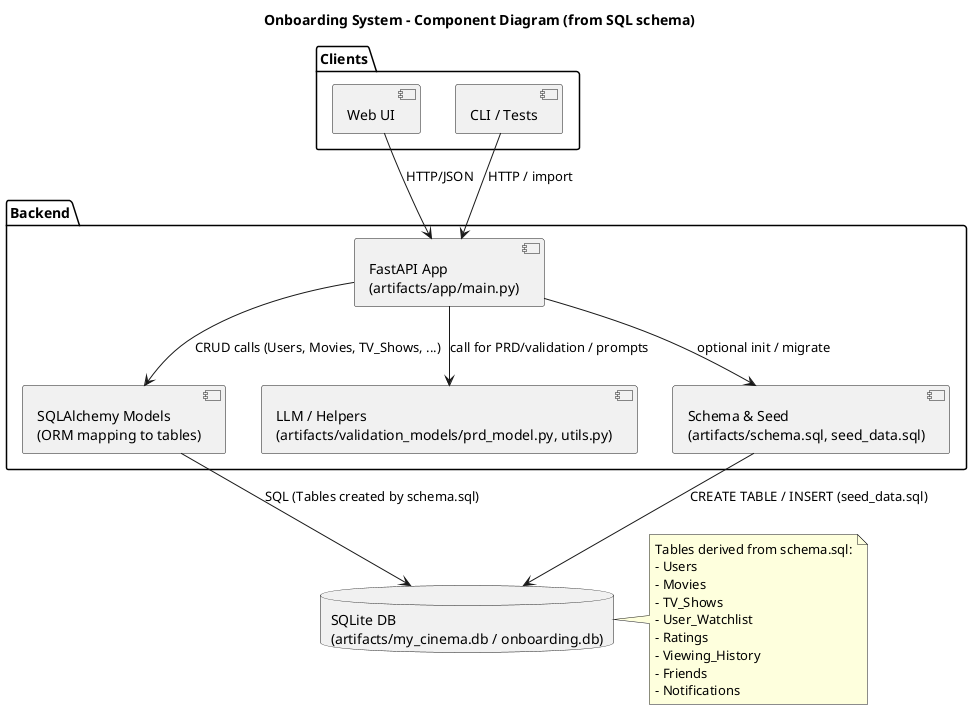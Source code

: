 @startuml
title Onboarding System - Component Diagram (from SQL schema)

package "Clients" {
  [Web UI]
  [CLI / Tests]
}

package "Backend" {
  component "FastAPI App\n(artifacts/app/main.py)" as Api
  component "SQLAlchemy Models\n(ORM mapping to tables)" as ORM
  component "LLM / Helpers\n(artifacts/validation_models/prd_model.py, utils.py)" as LLM
  component "Schema & Seed\n(artifacts/schema.sql, seed_data.sql)" as Scripts
}

database "SQLite DB\n(artifacts/my_cinema.db / onboarding.db)" as DB

"Web UI" --> Api : HTTP/JSON
"CLI / Tests" --> Api : HTTP / import
Api --> ORM : CRUD calls (Users, Movies, TV_Shows, ...)
ORM --> DB : SQL (Tables created by schema.sql)
Scripts --> DB : CREATE TABLE / INSERT (seed_data.sql)
Api --> Scripts : optional init / migrate
Api --> LLM : call for PRD/validation / prompts

note right of DB
  Tables derived from schema.sql:
  - Users
  - Movies
  - TV_Shows
  - User_Watchlist
  - Ratings
  - Viewing_History
  - Friends
  - Notifications
end note

@enduml
